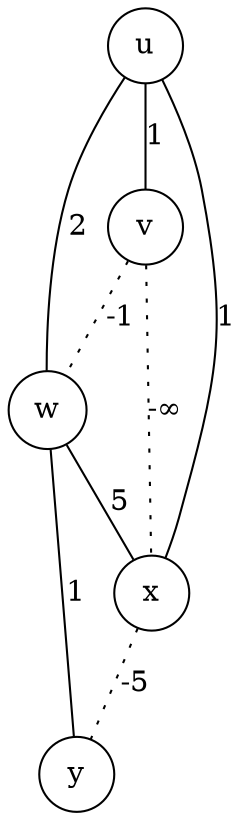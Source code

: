 graph g{
layout = dot

u [shape=circle];
v [shape=circle];
w [shape=circle];
x [shape=circle];
y [shape=circle];

u -- v [label = "1"];
u -- w [label = "2"];
u -- x [label = "1"];

v -- w [label = "-1", style = dotted];
v -- x [label = "-∞", style = dotted];

w -- x [label = "5"];
w -- y [label = "1"];

x -- y [label = "-5", style = dotted];
}